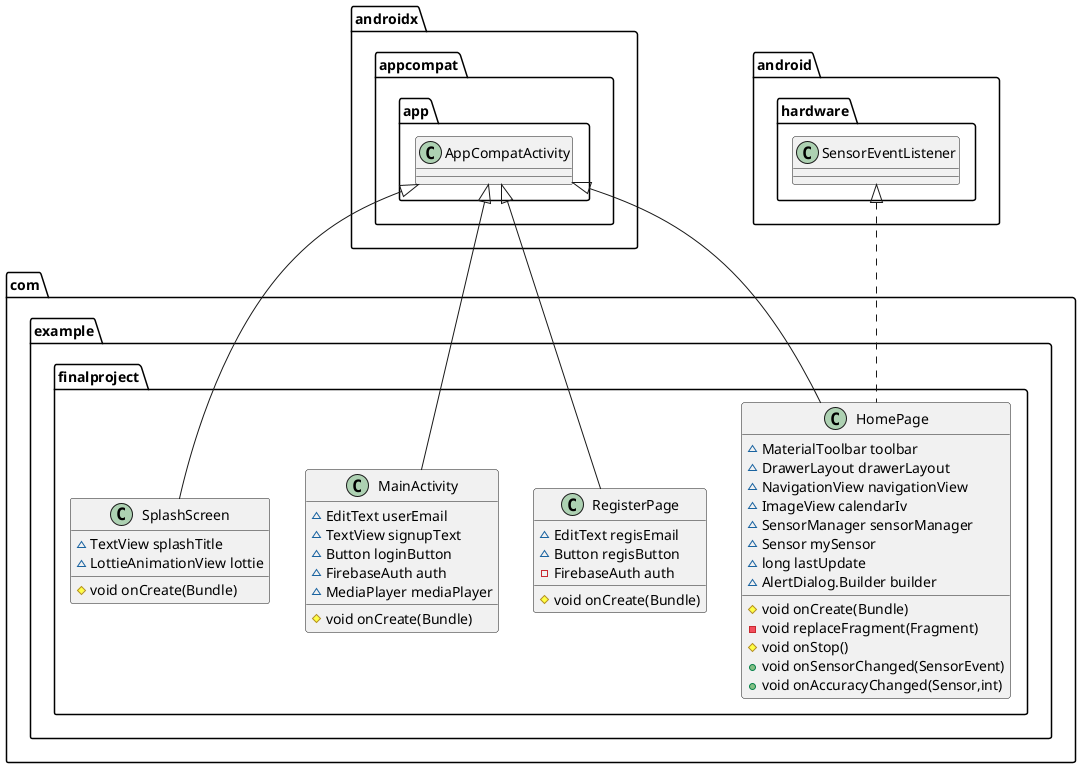 @startuml
class com.example.finalproject.RegisterPage {
~ EditText regisEmail
~ Button regisButton
- FirebaseAuth auth
# void onCreate(Bundle)
}
class com.example.finalproject.HomePage {
~ MaterialToolbar toolbar
~ DrawerLayout drawerLayout
~ NavigationView navigationView
~ ImageView calendarIv
~ SensorManager sensorManager
~ Sensor mySensor
~ long lastUpdate
~ AlertDialog.Builder builder
# void onCreate(Bundle)
- void replaceFragment(Fragment)
# void onStop()
+ void onSensorChanged(SensorEvent)
+ void onAccuracyChanged(Sensor,int)
}
class com.example.finalproject.SplashScreen {
~ TextView splashTitle
~ LottieAnimationView lottie
# void onCreate(Bundle)
}
class com.example.finalproject.MainActivity {
~ EditText userEmail
~ TextView signupText
~ Button loginButton
~ FirebaseAuth auth
~ MediaPlayer mediaPlayer
# void onCreate(Bundle)
}


androidx.appcompat.app.AppCompatActivity <|-- com.example.finalproject.RegisterPage
android.hardware.SensorEventListener <|.. com.example.finalproject.HomePage
androidx.appcompat.app.AppCompatActivity <|-- com.example.finalproject.HomePage
androidx.appcompat.app.AppCompatActivity <|-- com.example.finalproject.SplashScreen
androidx.appcompat.app.AppCompatActivity <|-- com.example.finalproject.MainActivity
@enduml